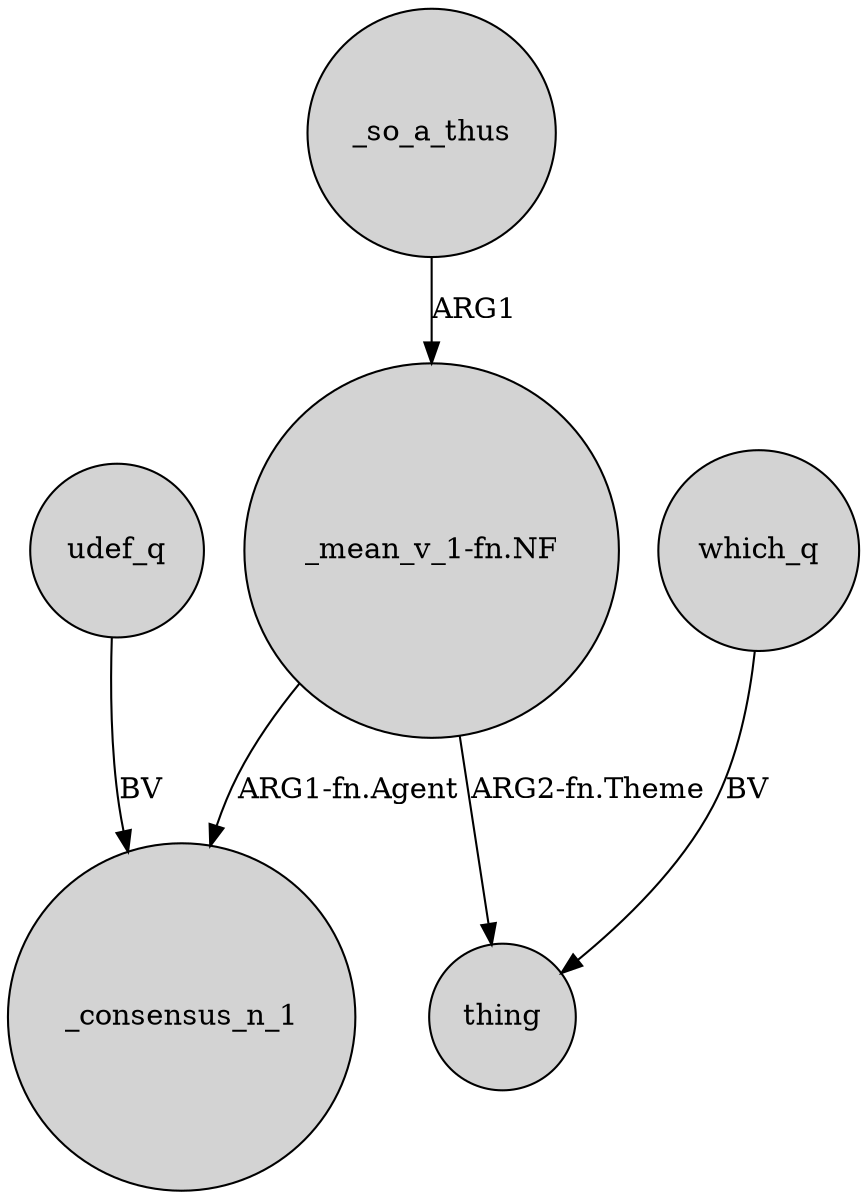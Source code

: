 digraph {
	node [shape=circle style=filled]
	udef_q -> _consensus_n_1 [label=BV]
	"_mean_v_1-fn.NF" -> thing [label="ARG2-fn.Theme"]
	_so_a_thus -> "_mean_v_1-fn.NF" [label=ARG1]
	"_mean_v_1-fn.NF" -> _consensus_n_1 [label="ARG1-fn.Agent"]
	which_q -> thing [label=BV]
}
